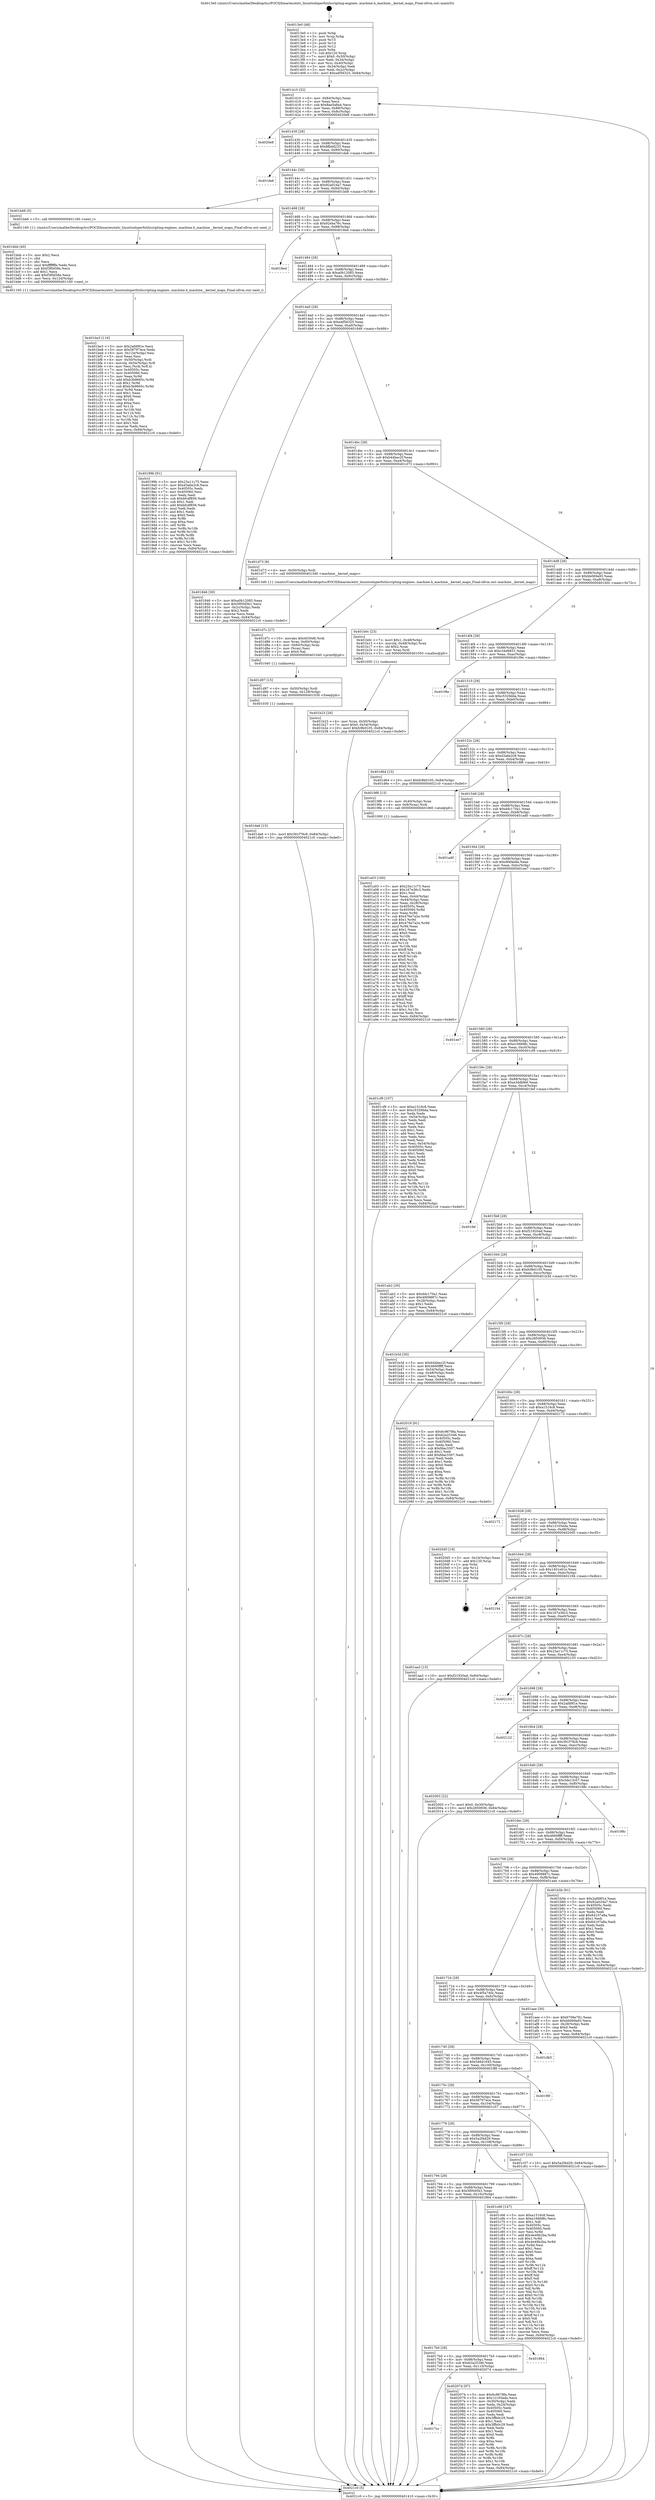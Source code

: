 digraph "0x4013e0" {
  label = "0x4013e0 (/mnt/c/Users/mathe/Desktop/tcc/POCII/binaries/extr_linuxtoolsperfutilscripting-engines..machine.h_machine__kernel_maps_Final-ollvm.out::main(0))"
  labelloc = "t"
  node[shape=record]

  Entry [label="",width=0.3,height=0.3,shape=circle,fillcolor=black,style=filled]
  "0x401410" [label="{
     0x401410 [32]\l
     | [instrs]\l
     &nbsp;&nbsp;0x401410 \<+6\>: mov -0x84(%rbp),%eax\l
     &nbsp;&nbsp;0x401416 \<+2\>: mov %eax,%ecx\l
     &nbsp;&nbsp;0x401418 \<+6\>: sub $0x8ae5a8a4,%ecx\l
     &nbsp;&nbsp;0x40141e \<+6\>: mov %eax,-0x88(%rbp)\l
     &nbsp;&nbsp;0x401424 \<+6\>: mov %ecx,-0x8c(%rbp)\l
     &nbsp;&nbsp;0x40142a \<+6\>: je 00000000004020e8 \<main+0xd08\>\l
  }"]
  "0x4020e8" [label="{
     0x4020e8\l
  }", style=dashed]
  "0x401430" [label="{
     0x401430 [28]\l
     | [instrs]\l
     &nbsp;&nbsp;0x401430 \<+5\>: jmp 0000000000401435 \<main+0x55\>\l
     &nbsp;&nbsp;0x401435 \<+6\>: mov -0x88(%rbp),%eax\l
     &nbsp;&nbsp;0x40143b \<+5\>: sub $0x8fbdd233,%eax\l
     &nbsp;&nbsp;0x401440 \<+6\>: mov %eax,-0x90(%rbp)\l
     &nbsp;&nbsp;0x401446 \<+6\>: je 0000000000401de6 \<main+0xa06\>\l
  }"]
  Exit [label="",width=0.3,height=0.3,shape=circle,fillcolor=black,style=filled,peripheries=2]
  "0x401de6" [label="{
     0x401de6\l
  }", style=dashed]
  "0x40144c" [label="{
     0x40144c [28]\l
     | [instrs]\l
     &nbsp;&nbsp;0x40144c \<+5\>: jmp 0000000000401451 \<main+0x71\>\l
     &nbsp;&nbsp;0x401451 \<+6\>: mov -0x88(%rbp),%eax\l
     &nbsp;&nbsp;0x401457 \<+5\>: sub $0x92a024a7,%eax\l
     &nbsp;&nbsp;0x40145c \<+6\>: mov %eax,-0x94(%rbp)\l
     &nbsp;&nbsp;0x401462 \<+6\>: je 0000000000401bb6 \<main+0x7d6\>\l
  }"]
  "0x4017cc" [label="{
     0x4017cc\l
  }", style=dashed]
  "0x401bb6" [label="{
     0x401bb6 [5]\l
     | [instrs]\l
     &nbsp;&nbsp;0x401bb6 \<+5\>: call 0000000000401160 \<next_i\>\l
     | [calls]\l
     &nbsp;&nbsp;0x401160 \{1\} (/mnt/c/Users/mathe/Desktop/tcc/POCII/binaries/extr_linuxtoolsperfutilscripting-engines..machine.h_machine__kernel_maps_Final-ollvm.out::next_i)\l
  }"]
  "0x401468" [label="{
     0x401468 [28]\l
     | [instrs]\l
     &nbsp;&nbsp;0x401468 \<+5\>: jmp 000000000040146d \<main+0x8d\>\l
     &nbsp;&nbsp;0x40146d \<+6\>: mov -0x88(%rbp),%eax\l
     &nbsp;&nbsp;0x401473 \<+5\>: sub $0x92eba76c,%eax\l
     &nbsp;&nbsp;0x401478 \<+6\>: mov %eax,-0x98(%rbp)\l
     &nbsp;&nbsp;0x40147e \<+6\>: je 00000000004018ed \<main+0x50d\>\l
  }"]
  "0x402074" [label="{
     0x402074 [97]\l
     | [instrs]\l
     &nbsp;&nbsp;0x402074 \<+5\>: mov $0x6c9678fa,%eax\l
     &nbsp;&nbsp;0x402079 \<+5\>: mov $0x12105eda,%ecx\l
     &nbsp;&nbsp;0x40207e \<+3\>: mov -0x30(%rbp),%edx\l
     &nbsp;&nbsp;0x402081 \<+3\>: mov %edx,-0x24(%rbp)\l
     &nbsp;&nbsp;0x402084 \<+7\>: mov 0x40505c,%edx\l
     &nbsp;&nbsp;0x40208b \<+7\>: mov 0x405060,%esi\l
     &nbsp;&nbsp;0x402092 \<+2\>: mov %edx,%edi\l
     &nbsp;&nbsp;0x402094 \<+6\>: add $0x3ffb0c29,%edi\l
     &nbsp;&nbsp;0x40209a \<+3\>: sub $0x1,%edi\l
     &nbsp;&nbsp;0x40209d \<+6\>: sub $0x3ffb0c29,%edi\l
     &nbsp;&nbsp;0x4020a3 \<+3\>: imul %edi,%edx\l
     &nbsp;&nbsp;0x4020a6 \<+3\>: and $0x1,%edx\l
     &nbsp;&nbsp;0x4020a9 \<+3\>: cmp $0x0,%edx\l
     &nbsp;&nbsp;0x4020ac \<+4\>: sete %r8b\l
     &nbsp;&nbsp;0x4020b0 \<+3\>: cmp $0xa,%esi\l
     &nbsp;&nbsp;0x4020b3 \<+4\>: setl %r9b\l
     &nbsp;&nbsp;0x4020b7 \<+3\>: mov %r8b,%r10b\l
     &nbsp;&nbsp;0x4020ba \<+3\>: and %r9b,%r10b\l
     &nbsp;&nbsp;0x4020bd \<+3\>: xor %r9b,%r8b\l
     &nbsp;&nbsp;0x4020c0 \<+3\>: or %r8b,%r10b\l
     &nbsp;&nbsp;0x4020c3 \<+4\>: test $0x1,%r10b\l
     &nbsp;&nbsp;0x4020c7 \<+3\>: cmovne %ecx,%eax\l
     &nbsp;&nbsp;0x4020ca \<+6\>: mov %eax,-0x84(%rbp)\l
     &nbsp;&nbsp;0x4020d0 \<+5\>: jmp 00000000004021c0 \<main+0xde0\>\l
  }"]
  "0x4018ed" [label="{
     0x4018ed\l
  }", style=dashed]
  "0x401484" [label="{
     0x401484 [28]\l
     | [instrs]\l
     &nbsp;&nbsp;0x401484 \<+5\>: jmp 0000000000401489 \<main+0xa9\>\l
     &nbsp;&nbsp;0x401489 \<+6\>: mov -0x88(%rbp),%eax\l
     &nbsp;&nbsp;0x40148f \<+5\>: sub $0xa0b12085,%eax\l
     &nbsp;&nbsp;0x401494 \<+6\>: mov %eax,-0x9c(%rbp)\l
     &nbsp;&nbsp;0x40149a \<+6\>: je 000000000040199b \<main+0x5bb\>\l
  }"]
  "0x4017b0" [label="{
     0x4017b0 [28]\l
     | [instrs]\l
     &nbsp;&nbsp;0x4017b0 \<+5\>: jmp 00000000004017b5 \<main+0x3d5\>\l
     &nbsp;&nbsp;0x4017b5 \<+6\>: mov -0x88(%rbp),%eax\l
     &nbsp;&nbsp;0x4017bb \<+5\>: sub $0x62a25346,%eax\l
     &nbsp;&nbsp;0x4017c0 \<+6\>: mov %eax,-0x110(%rbp)\l
     &nbsp;&nbsp;0x4017c6 \<+6\>: je 0000000000402074 \<main+0xc94\>\l
  }"]
  "0x40199b" [label="{
     0x40199b [91]\l
     | [instrs]\l
     &nbsp;&nbsp;0x40199b \<+5\>: mov $0x23a11c75,%eax\l
     &nbsp;&nbsp;0x4019a0 \<+5\>: mov $0xd3a6e2c8,%ecx\l
     &nbsp;&nbsp;0x4019a5 \<+7\>: mov 0x40505c,%edx\l
     &nbsp;&nbsp;0x4019ac \<+7\>: mov 0x405060,%esi\l
     &nbsp;&nbsp;0x4019b3 \<+2\>: mov %edx,%edi\l
     &nbsp;&nbsp;0x4019b5 \<+6\>: sub $0xbfcdf856,%edi\l
     &nbsp;&nbsp;0x4019bb \<+3\>: sub $0x1,%edi\l
     &nbsp;&nbsp;0x4019be \<+6\>: add $0xbfcdf856,%edi\l
     &nbsp;&nbsp;0x4019c4 \<+3\>: imul %edi,%edx\l
     &nbsp;&nbsp;0x4019c7 \<+3\>: and $0x1,%edx\l
     &nbsp;&nbsp;0x4019ca \<+3\>: cmp $0x0,%edx\l
     &nbsp;&nbsp;0x4019cd \<+4\>: sete %r8b\l
     &nbsp;&nbsp;0x4019d1 \<+3\>: cmp $0xa,%esi\l
     &nbsp;&nbsp;0x4019d4 \<+4\>: setl %r9b\l
     &nbsp;&nbsp;0x4019d8 \<+3\>: mov %r8b,%r10b\l
     &nbsp;&nbsp;0x4019db \<+3\>: and %r9b,%r10b\l
     &nbsp;&nbsp;0x4019de \<+3\>: xor %r9b,%r8b\l
     &nbsp;&nbsp;0x4019e1 \<+3\>: or %r8b,%r10b\l
     &nbsp;&nbsp;0x4019e4 \<+4\>: test $0x1,%r10b\l
     &nbsp;&nbsp;0x4019e8 \<+3\>: cmovne %ecx,%eax\l
     &nbsp;&nbsp;0x4019eb \<+6\>: mov %eax,-0x84(%rbp)\l
     &nbsp;&nbsp;0x4019f1 \<+5\>: jmp 00000000004021c0 \<main+0xde0\>\l
  }"]
  "0x4014a0" [label="{
     0x4014a0 [28]\l
     | [instrs]\l
     &nbsp;&nbsp;0x4014a0 \<+5\>: jmp 00000000004014a5 \<main+0xc5\>\l
     &nbsp;&nbsp;0x4014a5 \<+6\>: mov -0x88(%rbp),%eax\l
     &nbsp;&nbsp;0x4014ab \<+5\>: sub $0xa4f56325,%eax\l
     &nbsp;&nbsp;0x4014b0 \<+6\>: mov %eax,-0xa0(%rbp)\l
     &nbsp;&nbsp;0x4014b6 \<+6\>: je 0000000000401846 \<main+0x466\>\l
  }"]
  "0x401864" [label="{
     0x401864\l
  }", style=dashed]
  "0x401846" [label="{
     0x401846 [30]\l
     | [instrs]\l
     &nbsp;&nbsp;0x401846 \<+5\>: mov $0xa0b12085,%eax\l
     &nbsp;&nbsp;0x40184b \<+5\>: mov $0x5f00d5b1,%ecx\l
     &nbsp;&nbsp;0x401850 \<+3\>: mov -0x2c(%rbp),%edx\l
     &nbsp;&nbsp;0x401853 \<+3\>: cmp $0x2,%edx\l
     &nbsp;&nbsp;0x401856 \<+3\>: cmovne %ecx,%eax\l
     &nbsp;&nbsp;0x401859 \<+6\>: mov %eax,-0x84(%rbp)\l
     &nbsp;&nbsp;0x40185f \<+5\>: jmp 00000000004021c0 \<main+0xde0\>\l
  }"]
  "0x4014bc" [label="{
     0x4014bc [28]\l
     | [instrs]\l
     &nbsp;&nbsp;0x4014bc \<+5\>: jmp 00000000004014c1 \<main+0xe1\>\l
     &nbsp;&nbsp;0x4014c1 \<+6\>: mov -0x88(%rbp),%eax\l
     &nbsp;&nbsp;0x4014c7 \<+5\>: sub $0xb44bec2f,%eax\l
     &nbsp;&nbsp;0x4014cc \<+6\>: mov %eax,-0xa4(%rbp)\l
     &nbsp;&nbsp;0x4014d2 \<+6\>: je 0000000000401d73 \<main+0x993\>\l
  }"]
  "0x4021c0" [label="{
     0x4021c0 [5]\l
     | [instrs]\l
     &nbsp;&nbsp;0x4021c0 \<+5\>: jmp 0000000000401410 \<main+0x30\>\l
  }"]
  "0x4013e0" [label="{
     0x4013e0 [48]\l
     | [instrs]\l
     &nbsp;&nbsp;0x4013e0 \<+1\>: push %rbp\l
     &nbsp;&nbsp;0x4013e1 \<+3\>: mov %rsp,%rbp\l
     &nbsp;&nbsp;0x4013e4 \<+2\>: push %r15\l
     &nbsp;&nbsp;0x4013e6 \<+2\>: push %r14\l
     &nbsp;&nbsp;0x4013e8 \<+2\>: push %r12\l
     &nbsp;&nbsp;0x4013ea \<+1\>: push %rbx\l
     &nbsp;&nbsp;0x4013eb \<+7\>: sub $0x120,%rsp\l
     &nbsp;&nbsp;0x4013f2 \<+7\>: movl $0x0,-0x30(%rbp)\l
     &nbsp;&nbsp;0x4013f9 \<+3\>: mov %edi,-0x34(%rbp)\l
     &nbsp;&nbsp;0x4013fc \<+4\>: mov %rsi,-0x40(%rbp)\l
     &nbsp;&nbsp;0x401400 \<+3\>: mov -0x34(%rbp),%edi\l
     &nbsp;&nbsp;0x401403 \<+3\>: mov %edi,-0x2c(%rbp)\l
     &nbsp;&nbsp;0x401406 \<+10\>: movl $0xa4f56325,-0x84(%rbp)\l
  }"]
  "0x401da6" [label="{
     0x401da6 [15]\l
     | [instrs]\l
     &nbsp;&nbsp;0x401da6 \<+10\>: movl $0x391f78c9,-0x84(%rbp)\l
     &nbsp;&nbsp;0x401db0 \<+5\>: jmp 00000000004021c0 \<main+0xde0\>\l
  }"]
  "0x401d73" [label="{
     0x401d73 [9]\l
     | [instrs]\l
     &nbsp;&nbsp;0x401d73 \<+4\>: mov -0x50(%rbp),%rdi\l
     &nbsp;&nbsp;0x401d77 \<+5\>: call 00000000004013d0 \<machine__kernel_maps\>\l
     | [calls]\l
     &nbsp;&nbsp;0x4013d0 \{1\} (/mnt/c/Users/mathe/Desktop/tcc/POCII/binaries/extr_linuxtoolsperfutilscripting-engines..machine.h_machine__kernel_maps_Final-ollvm.out::machine__kernel_maps)\l
  }"]
  "0x4014d8" [label="{
     0x4014d8 [28]\l
     | [instrs]\l
     &nbsp;&nbsp;0x4014d8 \<+5\>: jmp 00000000004014dd \<main+0xfd\>\l
     &nbsp;&nbsp;0x4014dd \<+6\>: mov -0x88(%rbp),%eax\l
     &nbsp;&nbsp;0x4014e3 \<+5\>: sub $0xbb069a93,%eax\l
     &nbsp;&nbsp;0x4014e8 \<+6\>: mov %eax,-0xa8(%rbp)\l
     &nbsp;&nbsp;0x4014ee \<+6\>: je 0000000000401b0c \<main+0x72c\>\l
  }"]
  "0x401d97" [label="{
     0x401d97 [15]\l
     | [instrs]\l
     &nbsp;&nbsp;0x401d97 \<+4\>: mov -0x50(%rbp),%rdi\l
     &nbsp;&nbsp;0x401d9b \<+6\>: mov %eax,-0x128(%rbp)\l
     &nbsp;&nbsp;0x401da1 \<+5\>: call 0000000000401030 \<free@plt\>\l
     | [calls]\l
     &nbsp;&nbsp;0x401030 \{1\} (unknown)\l
  }"]
  "0x401b0c" [label="{
     0x401b0c [23]\l
     | [instrs]\l
     &nbsp;&nbsp;0x401b0c \<+7\>: movl $0x1,-0x48(%rbp)\l
     &nbsp;&nbsp;0x401b13 \<+4\>: movslq -0x48(%rbp),%rax\l
     &nbsp;&nbsp;0x401b17 \<+4\>: shl $0x2,%rax\l
     &nbsp;&nbsp;0x401b1b \<+3\>: mov %rax,%rdi\l
     &nbsp;&nbsp;0x401b1e \<+5\>: call 0000000000401050 \<malloc@plt\>\l
     | [calls]\l
     &nbsp;&nbsp;0x401050 \{1\} (unknown)\l
  }"]
  "0x4014f4" [label="{
     0x4014f4 [28]\l
     | [instrs]\l
     &nbsp;&nbsp;0x4014f4 \<+5\>: jmp 00000000004014f9 \<main+0x119\>\l
     &nbsp;&nbsp;0x4014f9 \<+6\>: mov -0x88(%rbp),%eax\l
     &nbsp;&nbsp;0x4014ff \<+5\>: sub $0xc34d6831,%eax\l
     &nbsp;&nbsp;0x401504 \<+6\>: mov %eax,-0xac(%rbp)\l
     &nbsp;&nbsp;0x40150a \<+6\>: je 0000000000401f9e \<main+0xbbe\>\l
  }"]
  "0x401d7c" [label="{
     0x401d7c [27]\l
     | [instrs]\l
     &nbsp;&nbsp;0x401d7c \<+10\>: movabs $0x4030d6,%rdi\l
     &nbsp;&nbsp;0x401d86 \<+4\>: mov %rax,-0x60(%rbp)\l
     &nbsp;&nbsp;0x401d8a \<+4\>: mov -0x60(%rbp),%rax\l
     &nbsp;&nbsp;0x401d8e \<+2\>: mov (%rax),%esi\l
     &nbsp;&nbsp;0x401d90 \<+2\>: mov $0x0,%al\l
     &nbsp;&nbsp;0x401d92 \<+5\>: call 0000000000401040 \<printf@plt\>\l
     | [calls]\l
     &nbsp;&nbsp;0x401040 \{1\} (unknown)\l
  }"]
  "0x401f9e" [label="{
     0x401f9e\l
  }", style=dashed]
  "0x401510" [label="{
     0x401510 [28]\l
     | [instrs]\l
     &nbsp;&nbsp;0x401510 \<+5\>: jmp 0000000000401515 \<main+0x135\>\l
     &nbsp;&nbsp;0x401515 \<+6\>: mov -0x88(%rbp),%eax\l
     &nbsp;&nbsp;0x40151b \<+5\>: sub $0xc5329dda,%eax\l
     &nbsp;&nbsp;0x401520 \<+6\>: mov %eax,-0xb0(%rbp)\l
     &nbsp;&nbsp;0x401526 \<+6\>: je 0000000000401d64 \<main+0x984\>\l
  }"]
  "0x401794" [label="{
     0x401794 [28]\l
     | [instrs]\l
     &nbsp;&nbsp;0x401794 \<+5\>: jmp 0000000000401799 \<main+0x3b9\>\l
     &nbsp;&nbsp;0x401799 \<+6\>: mov -0x88(%rbp),%eax\l
     &nbsp;&nbsp;0x40179f \<+5\>: sub $0x5f00d5b1,%eax\l
     &nbsp;&nbsp;0x4017a4 \<+6\>: mov %eax,-0x10c(%rbp)\l
     &nbsp;&nbsp;0x4017aa \<+6\>: je 0000000000401864 \<main+0x484\>\l
  }"]
  "0x401d64" [label="{
     0x401d64 [15]\l
     | [instrs]\l
     &nbsp;&nbsp;0x401d64 \<+10\>: movl $0xfc9b0105,-0x84(%rbp)\l
     &nbsp;&nbsp;0x401d6e \<+5\>: jmp 00000000004021c0 \<main+0xde0\>\l
  }"]
  "0x40152c" [label="{
     0x40152c [28]\l
     | [instrs]\l
     &nbsp;&nbsp;0x40152c \<+5\>: jmp 0000000000401531 \<main+0x151\>\l
     &nbsp;&nbsp;0x401531 \<+6\>: mov -0x88(%rbp),%eax\l
     &nbsp;&nbsp;0x401537 \<+5\>: sub $0xd3a6e2c8,%eax\l
     &nbsp;&nbsp;0x40153c \<+6\>: mov %eax,-0xb4(%rbp)\l
     &nbsp;&nbsp;0x401542 \<+6\>: je 00000000004019f6 \<main+0x616\>\l
  }"]
  "0x401c66" [label="{
     0x401c66 [147]\l
     | [instrs]\l
     &nbsp;&nbsp;0x401c66 \<+5\>: mov $0xa1516c8,%eax\l
     &nbsp;&nbsp;0x401c6b \<+5\>: mov $0xe166fd8c,%ecx\l
     &nbsp;&nbsp;0x401c70 \<+2\>: mov $0x1,%dl\l
     &nbsp;&nbsp;0x401c72 \<+7\>: mov 0x40505c,%esi\l
     &nbsp;&nbsp;0x401c79 \<+7\>: mov 0x405060,%edi\l
     &nbsp;&nbsp;0x401c80 \<+3\>: mov %esi,%r8d\l
     &nbsp;&nbsp;0x401c83 \<+7\>: add $0x4e49b2ba,%r8d\l
     &nbsp;&nbsp;0x401c8a \<+4\>: sub $0x1,%r8d\l
     &nbsp;&nbsp;0x401c8e \<+7\>: sub $0x4e49b2ba,%r8d\l
     &nbsp;&nbsp;0x401c95 \<+4\>: imul %r8d,%esi\l
     &nbsp;&nbsp;0x401c99 \<+3\>: and $0x1,%esi\l
     &nbsp;&nbsp;0x401c9c \<+3\>: cmp $0x0,%esi\l
     &nbsp;&nbsp;0x401c9f \<+4\>: sete %r9b\l
     &nbsp;&nbsp;0x401ca3 \<+3\>: cmp $0xa,%edi\l
     &nbsp;&nbsp;0x401ca6 \<+4\>: setl %r10b\l
     &nbsp;&nbsp;0x401caa \<+3\>: mov %r9b,%r11b\l
     &nbsp;&nbsp;0x401cad \<+4\>: xor $0xff,%r11b\l
     &nbsp;&nbsp;0x401cb1 \<+3\>: mov %r10b,%bl\l
     &nbsp;&nbsp;0x401cb4 \<+3\>: xor $0xff,%bl\l
     &nbsp;&nbsp;0x401cb7 \<+3\>: xor $0x0,%dl\l
     &nbsp;&nbsp;0x401cba \<+3\>: mov %r11b,%r14b\l
     &nbsp;&nbsp;0x401cbd \<+4\>: and $0x0,%r14b\l
     &nbsp;&nbsp;0x401cc1 \<+3\>: and %dl,%r9b\l
     &nbsp;&nbsp;0x401cc4 \<+3\>: mov %bl,%r15b\l
     &nbsp;&nbsp;0x401cc7 \<+4\>: and $0x0,%r15b\l
     &nbsp;&nbsp;0x401ccb \<+3\>: and %dl,%r10b\l
     &nbsp;&nbsp;0x401cce \<+3\>: or %r9b,%r14b\l
     &nbsp;&nbsp;0x401cd1 \<+3\>: or %r10b,%r15b\l
     &nbsp;&nbsp;0x401cd4 \<+3\>: xor %r15b,%r14b\l
     &nbsp;&nbsp;0x401cd7 \<+3\>: or %bl,%r11b\l
     &nbsp;&nbsp;0x401cda \<+4\>: xor $0xff,%r11b\l
     &nbsp;&nbsp;0x401cde \<+3\>: or $0x0,%dl\l
     &nbsp;&nbsp;0x401ce1 \<+3\>: and %dl,%r11b\l
     &nbsp;&nbsp;0x401ce4 \<+3\>: or %r11b,%r14b\l
     &nbsp;&nbsp;0x401ce7 \<+4\>: test $0x1,%r14b\l
     &nbsp;&nbsp;0x401ceb \<+3\>: cmovne %ecx,%eax\l
     &nbsp;&nbsp;0x401cee \<+6\>: mov %eax,-0x84(%rbp)\l
     &nbsp;&nbsp;0x401cf4 \<+5\>: jmp 00000000004021c0 \<main+0xde0\>\l
  }"]
  "0x4019f6" [label="{
     0x4019f6 [13]\l
     | [instrs]\l
     &nbsp;&nbsp;0x4019f6 \<+4\>: mov -0x40(%rbp),%rax\l
     &nbsp;&nbsp;0x4019fa \<+4\>: mov 0x8(%rax),%rdi\l
     &nbsp;&nbsp;0x4019fe \<+5\>: call 0000000000401060 \<atoi@plt\>\l
     | [calls]\l
     &nbsp;&nbsp;0x401060 \{1\} (unknown)\l
  }"]
  "0x401548" [label="{
     0x401548 [28]\l
     | [instrs]\l
     &nbsp;&nbsp;0x401548 \<+5\>: jmp 000000000040154d \<main+0x16d\>\l
     &nbsp;&nbsp;0x40154d \<+6\>: mov -0x88(%rbp),%eax\l
     &nbsp;&nbsp;0x401553 \<+5\>: sub $0xddc170a1,%eax\l
     &nbsp;&nbsp;0x401558 \<+6\>: mov %eax,-0xb8(%rbp)\l
     &nbsp;&nbsp;0x40155e \<+6\>: je 0000000000401ad0 \<main+0x6f0\>\l
  }"]
  "0x401a03" [label="{
     0x401a03 [160]\l
     | [instrs]\l
     &nbsp;&nbsp;0x401a03 \<+5\>: mov $0x23a11c75,%ecx\l
     &nbsp;&nbsp;0x401a08 \<+5\>: mov $0x167e36c3,%edx\l
     &nbsp;&nbsp;0x401a0d \<+3\>: mov $0x1,%sil\l
     &nbsp;&nbsp;0x401a10 \<+3\>: mov %eax,-0x44(%rbp)\l
     &nbsp;&nbsp;0x401a13 \<+3\>: mov -0x44(%rbp),%eax\l
     &nbsp;&nbsp;0x401a16 \<+3\>: mov %eax,-0x28(%rbp)\l
     &nbsp;&nbsp;0x401a19 \<+7\>: mov 0x40505c,%eax\l
     &nbsp;&nbsp;0x401a20 \<+8\>: mov 0x405060,%r8d\l
     &nbsp;&nbsp;0x401a28 \<+3\>: mov %eax,%r9d\l
     &nbsp;&nbsp;0x401a2b \<+7\>: sub $0x476e7a2e,%r9d\l
     &nbsp;&nbsp;0x401a32 \<+4\>: sub $0x1,%r9d\l
     &nbsp;&nbsp;0x401a36 \<+7\>: add $0x476e7a2e,%r9d\l
     &nbsp;&nbsp;0x401a3d \<+4\>: imul %r9d,%eax\l
     &nbsp;&nbsp;0x401a41 \<+3\>: and $0x1,%eax\l
     &nbsp;&nbsp;0x401a44 \<+3\>: cmp $0x0,%eax\l
     &nbsp;&nbsp;0x401a47 \<+4\>: sete %r10b\l
     &nbsp;&nbsp;0x401a4b \<+4\>: cmp $0xa,%r8d\l
     &nbsp;&nbsp;0x401a4f \<+4\>: setl %r11b\l
     &nbsp;&nbsp;0x401a53 \<+3\>: mov %r10b,%bl\l
     &nbsp;&nbsp;0x401a56 \<+3\>: xor $0xff,%bl\l
     &nbsp;&nbsp;0x401a59 \<+3\>: mov %r11b,%r14b\l
     &nbsp;&nbsp;0x401a5c \<+4\>: xor $0xff,%r14b\l
     &nbsp;&nbsp;0x401a60 \<+4\>: xor $0x0,%sil\l
     &nbsp;&nbsp;0x401a64 \<+3\>: mov %bl,%r15b\l
     &nbsp;&nbsp;0x401a67 \<+4\>: and $0x0,%r15b\l
     &nbsp;&nbsp;0x401a6b \<+3\>: and %sil,%r10b\l
     &nbsp;&nbsp;0x401a6e \<+3\>: mov %r14b,%r12b\l
     &nbsp;&nbsp;0x401a71 \<+4\>: and $0x0,%r12b\l
     &nbsp;&nbsp;0x401a75 \<+3\>: and %sil,%r11b\l
     &nbsp;&nbsp;0x401a78 \<+3\>: or %r10b,%r15b\l
     &nbsp;&nbsp;0x401a7b \<+3\>: or %r11b,%r12b\l
     &nbsp;&nbsp;0x401a7e \<+3\>: xor %r12b,%r15b\l
     &nbsp;&nbsp;0x401a81 \<+3\>: or %r14b,%bl\l
     &nbsp;&nbsp;0x401a84 \<+3\>: xor $0xff,%bl\l
     &nbsp;&nbsp;0x401a87 \<+4\>: or $0x0,%sil\l
     &nbsp;&nbsp;0x401a8b \<+3\>: and %sil,%bl\l
     &nbsp;&nbsp;0x401a8e \<+3\>: or %bl,%r15b\l
     &nbsp;&nbsp;0x401a91 \<+4\>: test $0x1,%r15b\l
     &nbsp;&nbsp;0x401a95 \<+3\>: cmovne %edx,%ecx\l
     &nbsp;&nbsp;0x401a98 \<+6\>: mov %ecx,-0x84(%rbp)\l
     &nbsp;&nbsp;0x401a9e \<+5\>: jmp 00000000004021c0 \<main+0xde0\>\l
  }"]
  "0x401778" [label="{
     0x401778 [28]\l
     | [instrs]\l
     &nbsp;&nbsp;0x401778 \<+5\>: jmp 000000000040177d \<main+0x39d\>\l
     &nbsp;&nbsp;0x40177d \<+6\>: mov -0x88(%rbp),%eax\l
     &nbsp;&nbsp;0x401783 \<+5\>: sub $0x5a2f4d29,%eax\l
     &nbsp;&nbsp;0x401788 \<+6\>: mov %eax,-0x108(%rbp)\l
     &nbsp;&nbsp;0x40178e \<+6\>: je 0000000000401c66 \<main+0x886\>\l
  }"]
  "0x401ad0" [label="{
     0x401ad0\l
  }", style=dashed]
  "0x401564" [label="{
     0x401564 [28]\l
     | [instrs]\l
     &nbsp;&nbsp;0x401564 \<+5\>: jmp 0000000000401569 \<main+0x189\>\l
     &nbsp;&nbsp;0x401569 \<+6\>: mov -0x88(%rbp),%eax\l
     &nbsp;&nbsp;0x40156f \<+5\>: sub $0xdf4fab8a,%eax\l
     &nbsp;&nbsp;0x401574 \<+6\>: mov %eax,-0xbc(%rbp)\l
     &nbsp;&nbsp;0x40157a \<+6\>: je 0000000000401ee7 \<main+0xb07\>\l
  }"]
  "0x401c57" [label="{
     0x401c57 [15]\l
     | [instrs]\l
     &nbsp;&nbsp;0x401c57 \<+10\>: movl $0x5a2f4d29,-0x84(%rbp)\l
     &nbsp;&nbsp;0x401c61 \<+5\>: jmp 00000000004021c0 \<main+0xde0\>\l
  }"]
  "0x401ee7" [label="{
     0x401ee7\l
  }", style=dashed]
  "0x401580" [label="{
     0x401580 [28]\l
     | [instrs]\l
     &nbsp;&nbsp;0x401580 \<+5\>: jmp 0000000000401585 \<main+0x1a5\>\l
     &nbsp;&nbsp;0x401585 \<+6\>: mov -0x88(%rbp),%eax\l
     &nbsp;&nbsp;0x40158b \<+5\>: sub $0xe166fd8c,%eax\l
     &nbsp;&nbsp;0x401590 \<+6\>: mov %eax,-0xc0(%rbp)\l
     &nbsp;&nbsp;0x401596 \<+6\>: je 0000000000401cf9 \<main+0x919\>\l
  }"]
  "0x40175c" [label="{
     0x40175c [28]\l
     | [instrs]\l
     &nbsp;&nbsp;0x40175c \<+5\>: jmp 0000000000401761 \<main+0x381\>\l
     &nbsp;&nbsp;0x401761 \<+6\>: mov -0x88(%rbp),%eax\l
     &nbsp;&nbsp;0x401767 \<+5\>: sub $0x587974ce,%eax\l
     &nbsp;&nbsp;0x40176c \<+6\>: mov %eax,-0x104(%rbp)\l
     &nbsp;&nbsp;0x401772 \<+6\>: je 0000000000401c57 \<main+0x877\>\l
  }"]
  "0x401cf9" [label="{
     0x401cf9 [107]\l
     | [instrs]\l
     &nbsp;&nbsp;0x401cf9 \<+5\>: mov $0xa1516c8,%eax\l
     &nbsp;&nbsp;0x401cfe \<+5\>: mov $0xc5329dda,%ecx\l
     &nbsp;&nbsp;0x401d03 \<+2\>: xor %edx,%edx\l
     &nbsp;&nbsp;0x401d05 \<+3\>: mov -0x54(%rbp),%esi\l
     &nbsp;&nbsp;0x401d08 \<+2\>: mov %edx,%edi\l
     &nbsp;&nbsp;0x401d0a \<+2\>: sub %esi,%edi\l
     &nbsp;&nbsp;0x401d0c \<+2\>: mov %edx,%esi\l
     &nbsp;&nbsp;0x401d0e \<+3\>: sub $0x1,%esi\l
     &nbsp;&nbsp;0x401d11 \<+2\>: add %esi,%edi\l
     &nbsp;&nbsp;0x401d13 \<+2\>: mov %edx,%esi\l
     &nbsp;&nbsp;0x401d15 \<+2\>: sub %edi,%esi\l
     &nbsp;&nbsp;0x401d17 \<+3\>: mov %esi,-0x54(%rbp)\l
     &nbsp;&nbsp;0x401d1a \<+7\>: mov 0x40505c,%esi\l
     &nbsp;&nbsp;0x401d21 \<+7\>: mov 0x405060,%edi\l
     &nbsp;&nbsp;0x401d28 \<+3\>: sub $0x1,%edx\l
     &nbsp;&nbsp;0x401d2b \<+3\>: mov %esi,%r8d\l
     &nbsp;&nbsp;0x401d2e \<+3\>: add %edx,%r8d\l
     &nbsp;&nbsp;0x401d31 \<+4\>: imul %r8d,%esi\l
     &nbsp;&nbsp;0x401d35 \<+3\>: and $0x1,%esi\l
     &nbsp;&nbsp;0x401d38 \<+3\>: cmp $0x0,%esi\l
     &nbsp;&nbsp;0x401d3b \<+4\>: sete %r9b\l
     &nbsp;&nbsp;0x401d3f \<+3\>: cmp $0xa,%edi\l
     &nbsp;&nbsp;0x401d42 \<+4\>: setl %r10b\l
     &nbsp;&nbsp;0x401d46 \<+3\>: mov %r9b,%r11b\l
     &nbsp;&nbsp;0x401d49 \<+3\>: and %r10b,%r11b\l
     &nbsp;&nbsp;0x401d4c \<+3\>: xor %r10b,%r9b\l
     &nbsp;&nbsp;0x401d4f \<+3\>: or %r9b,%r11b\l
     &nbsp;&nbsp;0x401d52 \<+4\>: test $0x1,%r11b\l
     &nbsp;&nbsp;0x401d56 \<+3\>: cmovne %ecx,%eax\l
     &nbsp;&nbsp;0x401d59 \<+6\>: mov %eax,-0x84(%rbp)\l
     &nbsp;&nbsp;0x401d5f \<+5\>: jmp 00000000004021c0 \<main+0xde0\>\l
  }"]
  "0x40159c" [label="{
     0x40159c [28]\l
     | [instrs]\l
     &nbsp;&nbsp;0x40159c \<+5\>: jmp 00000000004015a1 \<main+0x1c1\>\l
     &nbsp;&nbsp;0x4015a1 \<+6\>: mov -0x88(%rbp),%eax\l
     &nbsp;&nbsp;0x4015a7 \<+5\>: sub $0xe3ddbfe6,%eax\l
     &nbsp;&nbsp;0x4015ac \<+6\>: mov %eax,-0xc4(%rbp)\l
     &nbsp;&nbsp;0x4015b2 \<+6\>: je 0000000000401fef \<main+0xc0f\>\l
  }"]
  "0x401f8f" [label="{
     0x401f8f\l
  }", style=dashed]
  "0x401fef" [label="{
     0x401fef\l
  }", style=dashed]
  "0x4015b8" [label="{
     0x4015b8 [28]\l
     | [instrs]\l
     &nbsp;&nbsp;0x4015b8 \<+5\>: jmp 00000000004015bd \<main+0x1dd\>\l
     &nbsp;&nbsp;0x4015bd \<+6\>: mov -0x88(%rbp),%eax\l
     &nbsp;&nbsp;0x4015c3 \<+5\>: sub $0xf21920ad,%eax\l
     &nbsp;&nbsp;0x4015c8 \<+6\>: mov %eax,-0xc8(%rbp)\l
     &nbsp;&nbsp;0x4015ce \<+6\>: je 0000000000401ab2 \<main+0x6d2\>\l
  }"]
  "0x401740" [label="{
     0x401740 [28]\l
     | [instrs]\l
     &nbsp;&nbsp;0x401740 \<+5\>: jmp 0000000000401745 \<main+0x365\>\l
     &nbsp;&nbsp;0x401745 \<+6\>: mov -0x88(%rbp),%eax\l
     &nbsp;&nbsp;0x40174b \<+5\>: sub $0x546d1645,%eax\l
     &nbsp;&nbsp;0x401750 \<+6\>: mov %eax,-0x100(%rbp)\l
     &nbsp;&nbsp;0x401756 \<+6\>: je 0000000000401f8f \<main+0xbaf\>\l
  }"]
  "0x401ab2" [label="{
     0x401ab2 [30]\l
     | [instrs]\l
     &nbsp;&nbsp;0x401ab2 \<+5\>: mov $0xddc170a1,%eax\l
     &nbsp;&nbsp;0x401ab7 \<+5\>: mov $0x4909887c,%ecx\l
     &nbsp;&nbsp;0x401abc \<+3\>: mov -0x28(%rbp),%edx\l
     &nbsp;&nbsp;0x401abf \<+3\>: cmp $0x1,%edx\l
     &nbsp;&nbsp;0x401ac2 \<+3\>: cmovl %ecx,%eax\l
     &nbsp;&nbsp;0x401ac5 \<+6\>: mov %eax,-0x84(%rbp)\l
     &nbsp;&nbsp;0x401acb \<+5\>: jmp 00000000004021c0 \<main+0xde0\>\l
  }"]
  "0x4015d4" [label="{
     0x4015d4 [28]\l
     | [instrs]\l
     &nbsp;&nbsp;0x4015d4 \<+5\>: jmp 00000000004015d9 \<main+0x1f9\>\l
     &nbsp;&nbsp;0x4015d9 \<+6\>: mov -0x88(%rbp),%eax\l
     &nbsp;&nbsp;0x4015df \<+5\>: sub $0xfc9b0105,%eax\l
     &nbsp;&nbsp;0x4015e4 \<+6\>: mov %eax,-0xcc(%rbp)\l
     &nbsp;&nbsp;0x4015ea \<+6\>: je 0000000000401b3d \<main+0x75d\>\l
  }"]
  "0x401db5" [label="{
     0x401db5\l
  }", style=dashed]
  "0x401b3d" [label="{
     0x401b3d [30]\l
     | [instrs]\l
     &nbsp;&nbsp;0x401b3d \<+5\>: mov $0xb44bec2f,%eax\l
     &nbsp;&nbsp;0x401b42 \<+5\>: mov $0x4660ffff,%ecx\l
     &nbsp;&nbsp;0x401b47 \<+3\>: mov -0x54(%rbp),%edx\l
     &nbsp;&nbsp;0x401b4a \<+3\>: cmp -0x48(%rbp),%edx\l
     &nbsp;&nbsp;0x401b4d \<+3\>: cmovl %ecx,%eax\l
     &nbsp;&nbsp;0x401b50 \<+6\>: mov %eax,-0x84(%rbp)\l
     &nbsp;&nbsp;0x401b56 \<+5\>: jmp 00000000004021c0 \<main+0xde0\>\l
  }"]
  "0x4015f0" [label="{
     0x4015f0 [28]\l
     | [instrs]\l
     &nbsp;&nbsp;0x4015f0 \<+5\>: jmp 00000000004015f5 \<main+0x215\>\l
     &nbsp;&nbsp;0x4015f5 \<+6\>: mov -0x88(%rbp),%eax\l
     &nbsp;&nbsp;0x4015fb \<+5\>: sub $0x2850936,%eax\l
     &nbsp;&nbsp;0x401600 \<+6\>: mov %eax,-0xd0(%rbp)\l
     &nbsp;&nbsp;0x401606 \<+6\>: je 0000000000402019 \<main+0xc39\>\l
  }"]
  "0x401be3" [label="{
     0x401be3 [116]\l
     | [instrs]\l
     &nbsp;&nbsp;0x401be3 \<+5\>: mov $0x2afd9f1e,%ecx\l
     &nbsp;&nbsp;0x401be8 \<+5\>: mov $0x587974ce,%edx\l
     &nbsp;&nbsp;0x401bed \<+6\>: mov -0x124(%rbp),%esi\l
     &nbsp;&nbsp;0x401bf3 \<+3\>: imul %eax,%esi\l
     &nbsp;&nbsp;0x401bf6 \<+4\>: mov -0x50(%rbp),%rdi\l
     &nbsp;&nbsp;0x401bfa \<+4\>: movslq -0x54(%rbp),%r8\l
     &nbsp;&nbsp;0x401bfe \<+4\>: mov %esi,(%rdi,%r8,4)\l
     &nbsp;&nbsp;0x401c02 \<+7\>: mov 0x40505c,%eax\l
     &nbsp;&nbsp;0x401c09 \<+7\>: mov 0x405060,%esi\l
     &nbsp;&nbsp;0x401c10 \<+3\>: mov %eax,%r9d\l
     &nbsp;&nbsp;0x401c13 \<+7\>: add $0xb3b9665c,%r9d\l
     &nbsp;&nbsp;0x401c1a \<+4\>: sub $0x1,%r9d\l
     &nbsp;&nbsp;0x401c1e \<+7\>: sub $0xb3b9665c,%r9d\l
     &nbsp;&nbsp;0x401c25 \<+4\>: imul %r9d,%eax\l
     &nbsp;&nbsp;0x401c29 \<+3\>: and $0x1,%eax\l
     &nbsp;&nbsp;0x401c2c \<+3\>: cmp $0x0,%eax\l
     &nbsp;&nbsp;0x401c2f \<+4\>: sete %r10b\l
     &nbsp;&nbsp;0x401c33 \<+3\>: cmp $0xa,%esi\l
     &nbsp;&nbsp;0x401c36 \<+4\>: setl %r11b\l
     &nbsp;&nbsp;0x401c3a \<+3\>: mov %r10b,%bl\l
     &nbsp;&nbsp;0x401c3d \<+3\>: and %r11b,%bl\l
     &nbsp;&nbsp;0x401c40 \<+3\>: xor %r11b,%r10b\l
     &nbsp;&nbsp;0x401c43 \<+3\>: or %r10b,%bl\l
     &nbsp;&nbsp;0x401c46 \<+3\>: test $0x1,%bl\l
     &nbsp;&nbsp;0x401c49 \<+3\>: cmovne %edx,%ecx\l
     &nbsp;&nbsp;0x401c4c \<+6\>: mov %ecx,-0x84(%rbp)\l
     &nbsp;&nbsp;0x401c52 \<+5\>: jmp 00000000004021c0 \<main+0xde0\>\l
  }"]
  "0x402019" [label="{
     0x402019 [91]\l
     | [instrs]\l
     &nbsp;&nbsp;0x402019 \<+5\>: mov $0x6c9678fa,%eax\l
     &nbsp;&nbsp;0x40201e \<+5\>: mov $0x62a25346,%ecx\l
     &nbsp;&nbsp;0x402023 \<+7\>: mov 0x40505c,%edx\l
     &nbsp;&nbsp;0x40202a \<+7\>: mov 0x405060,%esi\l
     &nbsp;&nbsp;0x402031 \<+2\>: mov %edx,%edi\l
     &nbsp;&nbsp;0x402033 \<+6\>: sub $0xfdac3307,%edi\l
     &nbsp;&nbsp;0x402039 \<+3\>: sub $0x1,%edi\l
     &nbsp;&nbsp;0x40203c \<+6\>: add $0xfdac3307,%edi\l
     &nbsp;&nbsp;0x402042 \<+3\>: imul %edi,%edx\l
     &nbsp;&nbsp;0x402045 \<+3\>: and $0x1,%edx\l
     &nbsp;&nbsp;0x402048 \<+3\>: cmp $0x0,%edx\l
     &nbsp;&nbsp;0x40204b \<+4\>: sete %r8b\l
     &nbsp;&nbsp;0x40204f \<+3\>: cmp $0xa,%esi\l
     &nbsp;&nbsp;0x402052 \<+4\>: setl %r9b\l
     &nbsp;&nbsp;0x402056 \<+3\>: mov %r8b,%r10b\l
     &nbsp;&nbsp;0x402059 \<+3\>: and %r9b,%r10b\l
     &nbsp;&nbsp;0x40205c \<+3\>: xor %r9b,%r8b\l
     &nbsp;&nbsp;0x40205f \<+3\>: or %r8b,%r10b\l
     &nbsp;&nbsp;0x402062 \<+4\>: test $0x1,%r10b\l
     &nbsp;&nbsp;0x402066 \<+3\>: cmovne %ecx,%eax\l
     &nbsp;&nbsp;0x402069 \<+6\>: mov %eax,-0x84(%rbp)\l
     &nbsp;&nbsp;0x40206f \<+5\>: jmp 00000000004021c0 \<main+0xde0\>\l
  }"]
  "0x40160c" [label="{
     0x40160c [28]\l
     | [instrs]\l
     &nbsp;&nbsp;0x40160c \<+5\>: jmp 0000000000401611 \<main+0x231\>\l
     &nbsp;&nbsp;0x401611 \<+6\>: mov -0x88(%rbp),%eax\l
     &nbsp;&nbsp;0x401617 \<+5\>: sub $0xa1516c8,%eax\l
     &nbsp;&nbsp;0x40161c \<+6\>: mov %eax,-0xd4(%rbp)\l
     &nbsp;&nbsp;0x401622 \<+6\>: je 0000000000402172 \<main+0xd92\>\l
  }"]
  "0x401bbb" [label="{
     0x401bbb [40]\l
     | [instrs]\l
     &nbsp;&nbsp;0x401bbb \<+5\>: mov $0x2,%ecx\l
     &nbsp;&nbsp;0x401bc0 \<+1\>: cltd\l
     &nbsp;&nbsp;0x401bc1 \<+2\>: idiv %ecx\l
     &nbsp;&nbsp;0x401bc3 \<+6\>: imul $0xfffffffe,%edx,%ecx\l
     &nbsp;&nbsp;0x401bc9 \<+6\>: sub $0xf3f0d58e,%ecx\l
     &nbsp;&nbsp;0x401bcf \<+3\>: add $0x1,%ecx\l
     &nbsp;&nbsp;0x401bd2 \<+6\>: add $0xf3f0d58e,%ecx\l
     &nbsp;&nbsp;0x401bd8 \<+6\>: mov %ecx,-0x124(%rbp)\l
     &nbsp;&nbsp;0x401bde \<+5\>: call 0000000000401160 \<next_i\>\l
     | [calls]\l
     &nbsp;&nbsp;0x401160 \{1\} (/mnt/c/Users/mathe/Desktop/tcc/POCII/binaries/extr_linuxtoolsperfutilscripting-engines..machine.h_machine__kernel_maps_Final-ollvm.out::next_i)\l
  }"]
  "0x402172" [label="{
     0x402172\l
  }", style=dashed]
  "0x401628" [label="{
     0x401628 [28]\l
     | [instrs]\l
     &nbsp;&nbsp;0x401628 \<+5\>: jmp 000000000040162d \<main+0x24d\>\l
     &nbsp;&nbsp;0x40162d \<+6\>: mov -0x88(%rbp),%eax\l
     &nbsp;&nbsp;0x401633 \<+5\>: sub $0x12105eda,%eax\l
     &nbsp;&nbsp;0x401638 \<+6\>: mov %eax,-0xd8(%rbp)\l
     &nbsp;&nbsp;0x40163e \<+6\>: je 00000000004020d5 \<main+0xcf5\>\l
  }"]
  "0x401b23" [label="{
     0x401b23 [26]\l
     | [instrs]\l
     &nbsp;&nbsp;0x401b23 \<+4\>: mov %rax,-0x50(%rbp)\l
     &nbsp;&nbsp;0x401b27 \<+7\>: movl $0x0,-0x54(%rbp)\l
     &nbsp;&nbsp;0x401b2e \<+10\>: movl $0xfc9b0105,-0x84(%rbp)\l
     &nbsp;&nbsp;0x401b38 \<+5\>: jmp 00000000004021c0 \<main+0xde0\>\l
  }"]
  "0x4020d5" [label="{
     0x4020d5 [19]\l
     | [instrs]\l
     &nbsp;&nbsp;0x4020d5 \<+3\>: mov -0x24(%rbp),%eax\l
     &nbsp;&nbsp;0x4020d8 \<+7\>: add $0x120,%rsp\l
     &nbsp;&nbsp;0x4020df \<+1\>: pop %rbx\l
     &nbsp;&nbsp;0x4020e0 \<+2\>: pop %r12\l
     &nbsp;&nbsp;0x4020e2 \<+2\>: pop %r14\l
     &nbsp;&nbsp;0x4020e4 \<+2\>: pop %r15\l
     &nbsp;&nbsp;0x4020e6 \<+1\>: pop %rbp\l
     &nbsp;&nbsp;0x4020e7 \<+1\>: ret\l
  }"]
  "0x401644" [label="{
     0x401644 [28]\l
     | [instrs]\l
     &nbsp;&nbsp;0x401644 \<+5\>: jmp 0000000000401649 \<main+0x269\>\l
     &nbsp;&nbsp;0x401649 \<+6\>: mov -0x88(%rbp),%eax\l
     &nbsp;&nbsp;0x40164f \<+5\>: sub $0x1401e61e,%eax\l
     &nbsp;&nbsp;0x401654 \<+6\>: mov %eax,-0xdc(%rbp)\l
     &nbsp;&nbsp;0x40165a \<+6\>: je 0000000000402194 \<main+0xdb4\>\l
  }"]
  "0x401724" [label="{
     0x401724 [28]\l
     | [instrs]\l
     &nbsp;&nbsp;0x401724 \<+5\>: jmp 0000000000401729 \<main+0x349\>\l
     &nbsp;&nbsp;0x401729 \<+6\>: mov -0x88(%rbp),%eax\l
     &nbsp;&nbsp;0x40172f \<+5\>: sub $0x4f5a740c,%eax\l
     &nbsp;&nbsp;0x401734 \<+6\>: mov %eax,-0xfc(%rbp)\l
     &nbsp;&nbsp;0x40173a \<+6\>: je 0000000000401db5 \<main+0x9d5\>\l
  }"]
  "0x402194" [label="{
     0x402194\l
  }", style=dashed]
  "0x401660" [label="{
     0x401660 [28]\l
     | [instrs]\l
     &nbsp;&nbsp;0x401660 \<+5\>: jmp 0000000000401665 \<main+0x285\>\l
     &nbsp;&nbsp;0x401665 \<+6\>: mov -0x88(%rbp),%eax\l
     &nbsp;&nbsp;0x40166b \<+5\>: sub $0x167e36c3,%eax\l
     &nbsp;&nbsp;0x401670 \<+6\>: mov %eax,-0xe0(%rbp)\l
     &nbsp;&nbsp;0x401676 \<+6\>: je 0000000000401aa3 \<main+0x6c3\>\l
  }"]
  "0x401aee" [label="{
     0x401aee [30]\l
     | [instrs]\l
     &nbsp;&nbsp;0x401aee \<+5\>: mov $0x6709e781,%eax\l
     &nbsp;&nbsp;0x401af3 \<+5\>: mov $0xbb069a93,%ecx\l
     &nbsp;&nbsp;0x401af8 \<+3\>: mov -0x28(%rbp),%edx\l
     &nbsp;&nbsp;0x401afb \<+3\>: cmp $0x0,%edx\l
     &nbsp;&nbsp;0x401afe \<+3\>: cmove %ecx,%eax\l
     &nbsp;&nbsp;0x401b01 \<+6\>: mov %eax,-0x84(%rbp)\l
     &nbsp;&nbsp;0x401b07 \<+5\>: jmp 00000000004021c0 \<main+0xde0\>\l
  }"]
  "0x401aa3" [label="{
     0x401aa3 [15]\l
     | [instrs]\l
     &nbsp;&nbsp;0x401aa3 \<+10\>: movl $0xf21920ad,-0x84(%rbp)\l
     &nbsp;&nbsp;0x401aad \<+5\>: jmp 00000000004021c0 \<main+0xde0\>\l
  }"]
  "0x40167c" [label="{
     0x40167c [28]\l
     | [instrs]\l
     &nbsp;&nbsp;0x40167c \<+5\>: jmp 0000000000401681 \<main+0x2a1\>\l
     &nbsp;&nbsp;0x401681 \<+6\>: mov -0x88(%rbp),%eax\l
     &nbsp;&nbsp;0x401687 \<+5\>: sub $0x23a11c75,%eax\l
     &nbsp;&nbsp;0x40168c \<+6\>: mov %eax,-0xe4(%rbp)\l
     &nbsp;&nbsp;0x401692 \<+6\>: je 0000000000402103 \<main+0xd23\>\l
  }"]
  "0x401708" [label="{
     0x401708 [28]\l
     | [instrs]\l
     &nbsp;&nbsp;0x401708 \<+5\>: jmp 000000000040170d \<main+0x32d\>\l
     &nbsp;&nbsp;0x40170d \<+6\>: mov -0x88(%rbp),%eax\l
     &nbsp;&nbsp;0x401713 \<+5\>: sub $0x4909887c,%eax\l
     &nbsp;&nbsp;0x401718 \<+6\>: mov %eax,-0xf8(%rbp)\l
     &nbsp;&nbsp;0x40171e \<+6\>: je 0000000000401aee \<main+0x70e\>\l
  }"]
  "0x402103" [label="{
     0x402103\l
  }", style=dashed]
  "0x401698" [label="{
     0x401698 [28]\l
     | [instrs]\l
     &nbsp;&nbsp;0x401698 \<+5\>: jmp 000000000040169d \<main+0x2bd\>\l
     &nbsp;&nbsp;0x40169d \<+6\>: mov -0x88(%rbp),%eax\l
     &nbsp;&nbsp;0x4016a3 \<+5\>: sub $0x2afd9f1e,%eax\l
     &nbsp;&nbsp;0x4016a8 \<+6\>: mov %eax,-0xe8(%rbp)\l
     &nbsp;&nbsp;0x4016ae \<+6\>: je 0000000000402122 \<main+0xd42\>\l
  }"]
  "0x401b5b" [label="{
     0x401b5b [91]\l
     | [instrs]\l
     &nbsp;&nbsp;0x401b5b \<+5\>: mov $0x2afd9f1e,%eax\l
     &nbsp;&nbsp;0x401b60 \<+5\>: mov $0x92a024a7,%ecx\l
     &nbsp;&nbsp;0x401b65 \<+7\>: mov 0x40505c,%edx\l
     &nbsp;&nbsp;0x401b6c \<+7\>: mov 0x405060,%esi\l
     &nbsp;&nbsp;0x401b73 \<+2\>: mov %edx,%edi\l
     &nbsp;&nbsp;0x401b75 \<+6\>: add $0x64107a8a,%edi\l
     &nbsp;&nbsp;0x401b7b \<+3\>: sub $0x1,%edi\l
     &nbsp;&nbsp;0x401b7e \<+6\>: sub $0x64107a8a,%edi\l
     &nbsp;&nbsp;0x401b84 \<+3\>: imul %edi,%edx\l
     &nbsp;&nbsp;0x401b87 \<+3\>: and $0x1,%edx\l
     &nbsp;&nbsp;0x401b8a \<+3\>: cmp $0x0,%edx\l
     &nbsp;&nbsp;0x401b8d \<+4\>: sete %r8b\l
     &nbsp;&nbsp;0x401b91 \<+3\>: cmp $0xa,%esi\l
     &nbsp;&nbsp;0x401b94 \<+4\>: setl %r9b\l
     &nbsp;&nbsp;0x401b98 \<+3\>: mov %r8b,%r10b\l
     &nbsp;&nbsp;0x401b9b \<+3\>: and %r9b,%r10b\l
     &nbsp;&nbsp;0x401b9e \<+3\>: xor %r9b,%r8b\l
     &nbsp;&nbsp;0x401ba1 \<+3\>: or %r8b,%r10b\l
     &nbsp;&nbsp;0x401ba4 \<+4\>: test $0x1,%r10b\l
     &nbsp;&nbsp;0x401ba8 \<+3\>: cmovne %ecx,%eax\l
     &nbsp;&nbsp;0x401bab \<+6\>: mov %eax,-0x84(%rbp)\l
     &nbsp;&nbsp;0x401bb1 \<+5\>: jmp 00000000004021c0 \<main+0xde0\>\l
  }"]
  "0x402122" [label="{
     0x402122\l
  }", style=dashed]
  "0x4016b4" [label="{
     0x4016b4 [28]\l
     | [instrs]\l
     &nbsp;&nbsp;0x4016b4 \<+5\>: jmp 00000000004016b9 \<main+0x2d9\>\l
     &nbsp;&nbsp;0x4016b9 \<+6\>: mov -0x88(%rbp),%eax\l
     &nbsp;&nbsp;0x4016bf \<+5\>: sub $0x391f78c9,%eax\l
     &nbsp;&nbsp;0x4016c4 \<+6\>: mov %eax,-0xec(%rbp)\l
     &nbsp;&nbsp;0x4016ca \<+6\>: je 0000000000402003 \<main+0xc23\>\l
  }"]
  "0x4016ec" [label="{
     0x4016ec [28]\l
     | [instrs]\l
     &nbsp;&nbsp;0x4016ec \<+5\>: jmp 00000000004016f1 \<main+0x311\>\l
     &nbsp;&nbsp;0x4016f1 \<+6\>: mov -0x88(%rbp),%eax\l
     &nbsp;&nbsp;0x4016f7 \<+5\>: sub $0x4660ffff,%eax\l
     &nbsp;&nbsp;0x4016fc \<+6\>: mov %eax,-0xf4(%rbp)\l
     &nbsp;&nbsp;0x401702 \<+6\>: je 0000000000401b5b \<main+0x77b\>\l
  }"]
  "0x402003" [label="{
     0x402003 [22]\l
     | [instrs]\l
     &nbsp;&nbsp;0x402003 \<+7\>: movl $0x0,-0x30(%rbp)\l
     &nbsp;&nbsp;0x40200a \<+10\>: movl $0x2850936,-0x84(%rbp)\l
     &nbsp;&nbsp;0x402014 \<+5\>: jmp 00000000004021c0 \<main+0xde0\>\l
  }"]
  "0x4016d0" [label="{
     0x4016d0 [28]\l
     | [instrs]\l
     &nbsp;&nbsp;0x4016d0 \<+5\>: jmp 00000000004016d5 \<main+0x2f5\>\l
     &nbsp;&nbsp;0x4016d5 \<+6\>: mov -0x88(%rbp),%eax\l
     &nbsp;&nbsp;0x4016db \<+5\>: sub $0x3de13c07,%eax\l
     &nbsp;&nbsp;0x4016e0 \<+6\>: mov %eax,-0xf0(%rbp)\l
     &nbsp;&nbsp;0x4016e6 \<+6\>: je 000000000040198c \<main+0x5ac\>\l
  }"]
  "0x40198c" [label="{
     0x40198c\l
  }", style=dashed]
  Entry -> "0x4013e0" [label=" 1"]
  "0x401410" -> "0x4020e8" [label=" 0"]
  "0x401410" -> "0x401430" [label=" 20"]
  "0x4020d5" -> Exit [label=" 1"]
  "0x401430" -> "0x401de6" [label=" 0"]
  "0x401430" -> "0x40144c" [label=" 20"]
  "0x402074" -> "0x4021c0" [label=" 1"]
  "0x40144c" -> "0x401bb6" [label=" 1"]
  "0x40144c" -> "0x401468" [label=" 19"]
  "0x4017b0" -> "0x4017cc" [label=" 0"]
  "0x401468" -> "0x4018ed" [label=" 0"]
  "0x401468" -> "0x401484" [label=" 19"]
  "0x4017b0" -> "0x402074" [label=" 1"]
  "0x401484" -> "0x40199b" [label=" 1"]
  "0x401484" -> "0x4014a0" [label=" 18"]
  "0x401794" -> "0x4017b0" [label=" 1"]
  "0x4014a0" -> "0x401846" [label=" 1"]
  "0x4014a0" -> "0x4014bc" [label=" 17"]
  "0x401846" -> "0x4021c0" [label=" 1"]
  "0x4013e0" -> "0x401410" [label=" 1"]
  "0x4021c0" -> "0x401410" [label=" 19"]
  "0x40199b" -> "0x4021c0" [label=" 1"]
  "0x401794" -> "0x401864" [label=" 0"]
  "0x4014bc" -> "0x401d73" [label=" 1"]
  "0x4014bc" -> "0x4014d8" [label=" 16"]
  "0x402019" -> "0x4021c0" [label=" 1"]
  "0x4014d8" -> "0x401b0c" [label=" 1"]
  "0x4014d8" -> "0x4014f4" [label=" 15"]
  "0x402003" -> "0x4021c0" [label=" 1"]
  "0x4014f4" -> "0x401f9e" [label=" 0"]
  "0x4014f4" -> "0x401510" [label=" 15"]
  "0x401da6" -> "0x4021c0" [label=" 1"]
  "0x401510" -> "0x401d64" [label=" 1"]
  "0x401510" -> "0x40152c" [label=" 14"]
  "0x401d97" -> "0x401da6" [label=" 1"]
  "0x40152c" -> "0x4019f6" [label=" 1"]
  "0x40152c" -> "0x401548" [label=" 13"]
  "0x4019f6" -> "0x401a03" [label=" 1"]
  "0x401a03" -> "0x4021c0" [label=" 1"]
  "0x401d7c" -> "0x401d97" [label=" 1"]
  "0x401548" -> "0x401ad0" [label=" 0"]
  "0x401548" -> "0x401564" [label=" 13"]
  "0x401d64" -> "0x4021c0" [label=" 1"]
  "0x401564" -> "0x401ee7" [label=" 0"]
  "0x401564" -> "0x401580" [label=" 13"]
  "0x401cf9" -> "0x4021c0" [label=" 1"]
  "0x401580" -> "0x401cf9" [label=" 1"]
  "0x401580" -> "0x40159c" [label=" 12"]
  "0x401778" -> "0x401794" [label=" 1"]
  "0x40159c" -> "0x401fef" [label=" 0"]
  "0x40159c" -> "0x4015b8" [label=" 12"]
  "0x401778" -> "0x401c66" [label=" 1"]
  "0x4015b8" -> "0x401ab2" [label=" 1"]
  "0x4015b8" -> "0x4015d4" [label=" 11"]
  "0x401c57" -> "0x4021c0" [label=" 1"]
  "0x4015d4" -> "0x401b3d" [label=" 2"]
  "0x4015d4" -> "0x4015f0" [label=" 9"]
  "0x40175c" -> "0x401778" [label=" 2"]
  "0x4015f0" -> "0x402019" [label=" 1"]
  "0x4015f0" -> "0x40160c" [label=" 8"]
  "0x401c66" -> "0x4021c0" [label=" 1"]
  "0x40160c" -> "0x402172" [label=" 0"]
  "0x40160c" -> "0x401628" [label=" 8"]
  "0x401740" -> "0x40175c" [label=" 3"]
  "0x401628" -> "0x4020d5" [label=" 1"]
  "0x401628" -> "0x401644" [label=" 7"]
  "0x401740" -> "0x401f8f" [label=" 0"]
  "0x401644" -> "0x402194" [label=" 0"]
  "0x401644" -> "0x401660" [label=" 7"]
  "0x401d73" -> "0x401d7c" [label=" 1"]
  "0x401660" -> "0x401aa3" [label=" 1"]
  "0x401660" -> "0x40167c" [label=" 6"]
  "0x401aa3" -> "0x4021c0" [label=" 1"]
  "0x401ab2" -> "0x4021c0" [label=" 1"]
  "0x401724" -> "0x401740" [label=" 3"]
  "0x40167c" -> "0x402103" [label=" 0"]
  "0x40167c" -> "0x401698" [label=" 6"]
  "0x40175c" -> "0x401c57" [label=" 1"]
  "0x401698" -> "0x402122" [label=" 0"]
  "0x401698" -> "0x4016b4" [label=" 6"]
  "0x401be3" -> "0x4021c0" [label=" 1"]
  "0x4016b4" -> "0x402003" [label=" 1"]
  "0x4016b4" -> "0x4016d0" [label=" 5"]
  "0x401bb6" -> "0x401bbb" [label=" 1"]
  "0x4016d0" -> "0x40198c" [label=" 0"]
  "0x4016d0" -> "0x4016ec" [label=" 5"]
  "0x401bbb" -> "0x401be3" [label=" 1"]
  "0x4016ec" -> "0x401b5b" [label=" 1"]
  "0x4016ec" -> "0x401708" [label=" 4"]
  "0x401724" -> "0x401db5" [label=" 0"]
  "0x401708" -> "0x401aee" [label=" 1"]
  "0x401708" -> "0x401724" [label=" 3"]
  "0x401aee" -> "0x4021c0" [label=" 1"]
  "0x401b0c" -> "0x401b23" [label=" 1"]
  "0x401b23" -> "0x4021c0" [label=" 1"]
  "0x401b3d" -> "0x4021c0" [label=" 2"]
  "0x401b5b" -> "0x4021c0" [label=" 1"]
}
